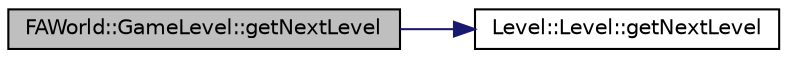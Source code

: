 digraph G
{
  edge [fontname="Helvetica",fontsize="10",labelfontname="Helvetica",labelfontsize="10"];
  node [fontname="Helvetica",fontsize="10",shape=record];
  rankdir="LR";
  Node1 [label="FAWorld::GameLevel::getNextLevel",height=0.2,width=0.4,color="black", fillcolor="grey75", style="filled" fontcolor="black"];
  Node1 -> Node2 [color="midnightblue",fontsize="10",style="solid",fontname="Helvetica"];
  Node2 [label="Level::Level::getNextLevel",height=0.2,width=0.4,color="black", fillcolor="white", style="filled",URL="$class_level_1_1_level.html#a758d864a0451511aa1f143f05afa6d66"];
}
